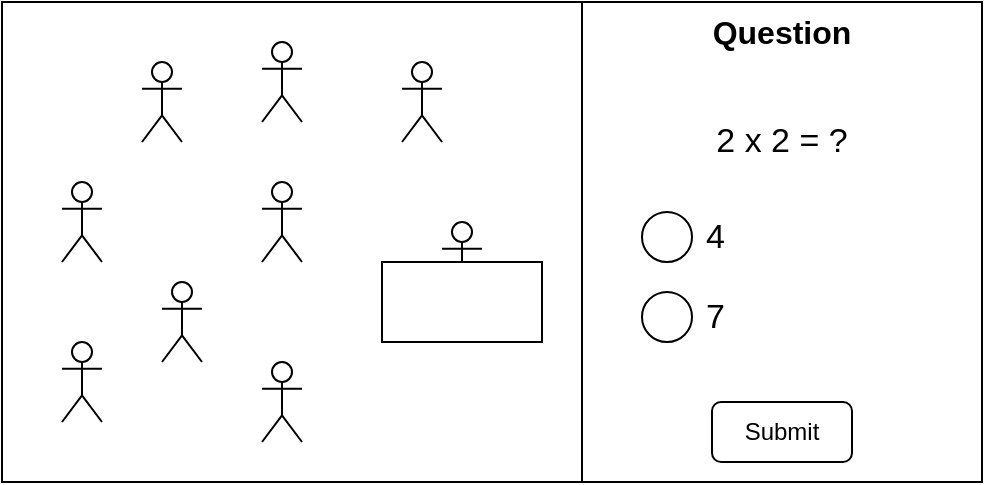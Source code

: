 <mxfile version="26.1.0">
  <diagram name="Page-1" id="qgzqsG2-beLDzdY5bN2H">
    <mxGraphModel dx="1434" dy="795" grid="1" gridSize="10" guides="1" tooltips="1" connect="1" arrows="1" fold="1" page="1" pageScale="1" pageWidth="850" pageHeight="1100" math="0" shadow="0">
      <root>
        <mxCell id="0" />
        <mxCell id="1" parent="0" />
        <mxCell id="CRzVVsIAVLlHWXjR-EhN-1" value="" style="rounded=0;whiteSpace=wrap;html=1;" vertex="1" parent="1">
          <mxGeometry x="150" y="230" width="490" height="240" as="geometry" />
        </mxCell>
        <mxCell id="CRzVVsIAVLlHWXjR-EhN-3" value="" style="shape=umlActor;verticalLabelPosition=bottom;verticalAlign=top;html=1;outlineConnect=0;" vertex="1" parent="1">
          <mxGeometry x="280" y="250" width="20" height="40" as="geometry" />
        </mxCell>
        <mxCell id="CRzVVsIAVLlHWXjR-EhN-4" value="" style="shape=umlActor;verticalLabelPosition=bottom;verticalAlign=top;html=1;outlineConnect=0;" vertex="1" parent="1">
          <mxGeometry x="280" y="410" width="20" height="40" as="geometry" />
        </mxCell>
        <mxCell id="CRzVVsIAVLlHWXjR-EhN-5" value="" style="shape=umlActor;verticalLabelPosition=bottom;verticalAlign=top;html=1;outlineConnect=0;" vertex="1" parent="1">
          <mxGeometry x="230" y="370" width="20" height="40" as="geometry" />
        </mxCell>
        <mxCell id="CRzVVsIAVLlHWXjR-EhN-6" value="" style="shape=umlActor;verticalLabelPosition=bottom;verticalAlign=top;html=1;outlineConnect=0;" vertex="1" parent="1">
          <mxGeometry x="220" y="260" width="20" height="40" as="geometry" />
        </mxCell>
        <mxCell id="CRzVVsIAVLlHWXjR-EhN-7" value="" style="shape=umlActor;verticalLabelPosition=bottom;verticalAlign=top;html=1;outlineConnect=0;" vertex="1" parent="1">
          <mxGeometry x="350" y="260" width="20" height="40" as="geometry" />
        </mxCell>
        <mxCell id="CRzVVsIAVLlHWXjR-EhN-8" value="" style="shape=umlActor;verticalLabelPosition=bottom;verticalAlign=top;html=1;outlineConnect=0;" vertex="1" parent="1">
          <mxGeometry x="180" y="400" width="20" height="40" as="geometry" />
        </mxCell>
        <mxCell id="CRzVVsIAVLlHWXjR-EhN-9" value="" style="shape=umlActor;verticalLabelPosition=bottom;verticalAlign=top;html=1;outlineConnect=0;" vertex="1" parent="1">
          <mxGeometry x="370" y="340" width="20" height="40" as="geometry" />
        </mxCell>
        <mxCell id="CRzVVsIAVLlHWXjR-EhN-10" value="" style="shape=umlActor;verticalLabelPosition=bottom;verticalAlign=top;html=1;outlineConnect=0;" vertex="1" parent="1">
          <mxGeometry x="180" y="320" width="20" height="40" as="geometry" />
        </mxCell>
        <mxCell id="CRzVVsIAVLlHWXjR-EhN-11" value="" style="shape=umlActor;verticalLabelPosition=bottom;verticalAlign=top;html=1;outlineConnect=0;" vertex="1" parent="1">
          <mxGeometry x="280" y="320" width="20" height="40" as="geometry" />
        </mxCell>
        <mxCell id="CRzVVsIAVLlHWXjR-EhN-12" value="" style="rounded=0;whiteSpace=wrap;html=1;" vertex="1" parent="1">
          <mxGeometry x="340" y="360" width="80" height="40" as="geometry" />
        </mxCell>
        <mxCell id="CRzVVsIAVLlHWXjR-EhN-14" value="" style="rounded=0;whiteSpace=wrap;html=1;" vertex="1" parent="1">
          <mxGeometry x="440" y="230" width="200" height="240" as="geometry" />
        </mxCell>
        <mxCell id="CRzVVsIAVLlHWXjR-EhN-16" value="&lt;b&gt;&lt;font style=&quot;font-size: 16px;&quot;&gt;Question&lt;/font&gt;&lt;/b&gt;" style="text;html=1;align=center;verticalAlign=middle;whiteSpace=wrap;rounded=0;" vertex="1" parent="1">
          <mxGeometry x="510" y="230" width="60" height="30" as="geometry" />
        </mxCell>
        <mxCell id="CRzVVsIAVLlHWXjR-EhN-17" value="&lt;font style=&quot;font-size: 17px;&quot;&gt;2 x 2 = ?&lt;/font&gt;" style="text;html=1;align=center;verticalAlign=middle;whiteSpace=wrap;rounded=0;" vertex="1" parent="1">
          <mxGeometry x="500" y="280" width="80" height="40" as="geometry" />
        </mxCell>
        <mxCell id="CRzVVsIAVLlHWXjR-EhN-18" value="" style="ellipse;whiteSpace=wrap;html=1;aspect=fixed;" vertex="1" parent="1">
          <mxGeometry x="470" y="335" width="25" height="25" as="geometry" />
        </mxCell>
        <mxCell id="CRzVVsIAVLlHWXjR-EhN-19" value="&lt;font style=&quot;font-size: 17px;&quot;&gt;4&lt;/font&gt;" style="text;html=1;align=left;verticalAlign=middle;whiteSpace=wrap;rounded=0;" vertex="1" parent="1">
          <mxGeometry x="500" y="327.5" width="20" height="40" as="geometry" />
        </mxCell>
        <mxCell id="CRzVVsIAVLlHWXjR-EhN-21" value="" style="ellipse;whiteSpace=wrap;html=1;aspect=fixed;" vertex="1" parent="1">
          <mxGeometry x="470" y="375" width="25" height="25" as="geometry" />
        </mxCell>
        <mxCell id="CRzVVsIAVLlHWXjR-EhN-22" value="&lt;font style=&quot;font-size: 17px;&quot;&gt;7&lt;/font&gt;" style="text;html=1;align=left;verticalAlign=middle;whiteSpace=wrap;rounded=0;" vertex="1" parent="1">
          <mxGeometry x="500" y="367.5" width="20" height="40" as="geometry" />
        </mxCell>
        <mxCell id="CRzVVsIAVLlHWXjR-EhN-23" value="Submit" style="rounded=1;whiteSpace=wrap;html=1;" vertex="1" parent="1">
          <mxGeometry x="505" y="430" width="70" height="30" as="geometry" />
        </mxCell>
      </root>
    </mxGraphModel>
  </diagram>
</mxfile>
